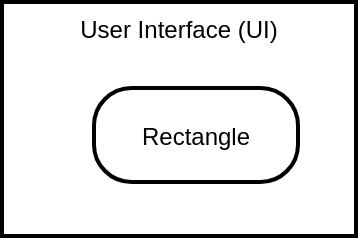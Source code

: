 <mxfile version="24.8.1">
  <diagram name="Page-1" id="m---_6C_hGaj8hvCDt1C">
    <mxGraphModel>
      <root>
        <mxCell id="0" />
        <mxCell id="1" parent="0" />
        <mxCell id="2" value="User Interface (UI)" style="whiteSpace=wrap;strokeWidth=2;verticalAlign=top;" vertex="1" parent="1">
          <mxGeometry x="8" y="8" width="177" height="117" as="geometry" />
        </mxCell>
        <UserObject label="Rectangle" link="./mobile-portal" id="3">
          <mxCell style="rounded=1;arcSize=40;strokeWidth=2" vertex="1" parent="2">
            <mxGeometry x="46" y="43" width="102" height="47" as="geometry" />
          </mxCell>
        </UserObject>
      </root>
    </mxGraphModel>
  </diagram>
</mxfile>
